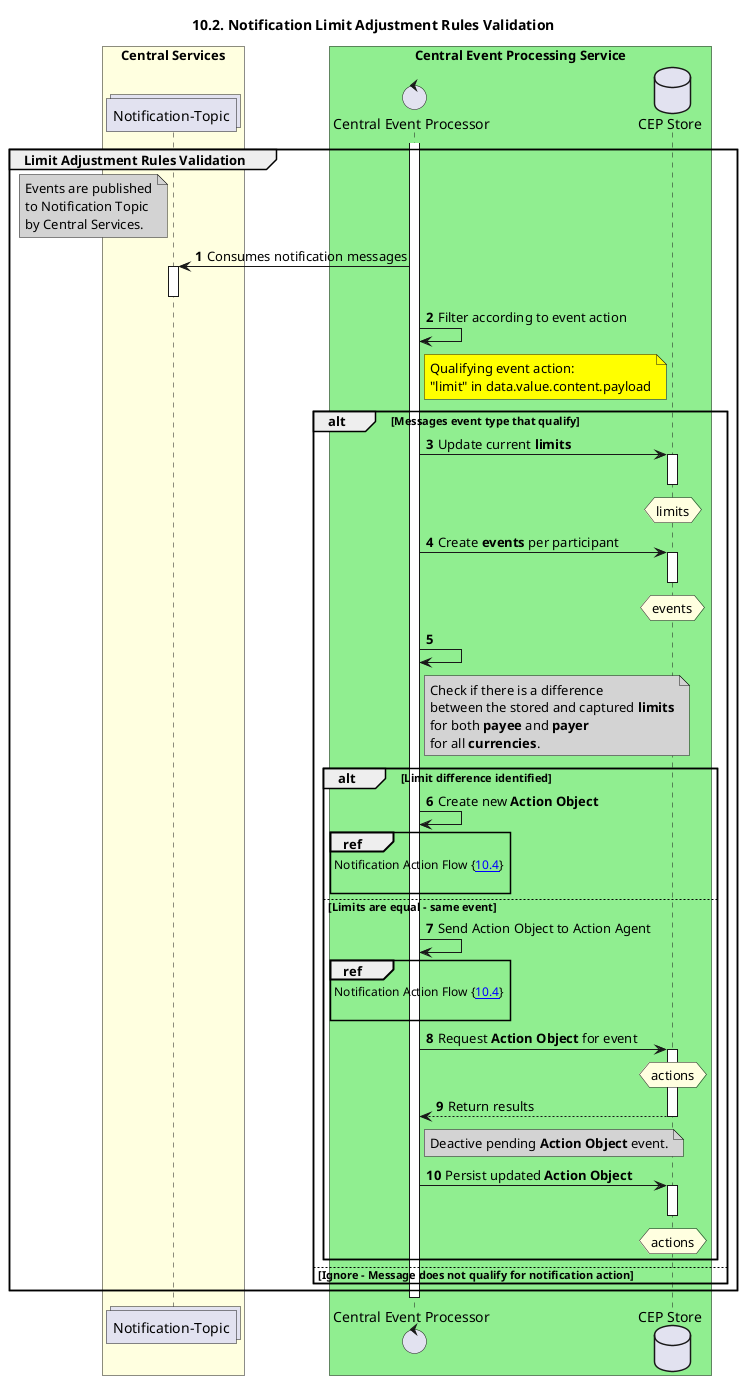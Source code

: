 @startuml
' declate title
title 10.2. Notification Limit Adjustment Rules Validation
autonumber

' declare actors
collections "Notification-Topic" as topicNotify
control "Central Event Processor" as CEP
database "CEP Store" as DB

box "Central Services" #LightYellow
participant topicNotify
end box
box "Central Event Processing Service" #LightGreen
participant CEP
participant DB
end box

' start flow
Group Limit Adjustment Rules Validation
    activate CEP
    note left of topicNotify #LightGrey
        Events are published
        to Notification Topic
        by Central Services.
    end note
    topicNotify <- CEP: Consumes notification messages
    activate topicNotify
    deactivate topicNotify
    CEP -> CEP: Filter according to event action
    note right of CEP #yellow
        Qualifying event action:
        "limit" in data.value.content.payload
    end note

    alt Messages event type that qualify
        CEP -> DB: Update current **limits**
        activate DB
        hnote over DB #LightYellow
            limits
        end hnote
        deactivate DB
        CEP -> DB: Create **events** per participant
        activate DB
        hnote over DB #LightYellow
            events
        end hnote
        deactivate DB
        CEP -> CEP
        note right of CEP #LightGrey
            Check if there is a difference
            between the stored and captured **limits**
            for both **payee** and **payer**
            for all **currencies**.
        end note

        alt Limit difference identified
            CEP -> CEP: Create new **Action Object**
            ref over CEP :  Notification Action Flow {[[https://github.com/mojaloop/central-event-processor/blob/master/docs/sequenceDiagrams/seq-cep-10.4-action-flow.svg 10.4]]} \n
        else Limits are equal - same event
            CEP -> CEP: Send Action Object to Action Agent
            ref over CEP :  Notification Action Flow {[[https://github.com/mojaloop/central-event-processor/blob/master/docs/sequenceDiagrams/seq-cep-10.4-action-flow.svg 10.4]]} \n
            CEP -> DB: Request **Action Object** for event
            activate DB
            hnote over DB #LightYellow
                actions
            end hnote
            CEP <-- DB: Return results
            deactivate DB
            note right of CEP #lightGrey
                Deactive pending **Action Object** event.
            end note
            CEP -> DB: Persist updated **Action Object**
            activate DB
            hnote over DB #LightYellow
                actions
            end hnote
           deactivate DB
        end
    else Ignore - Message does not qualify for notification action
    end
end
    deactivate CEP
@enduml

